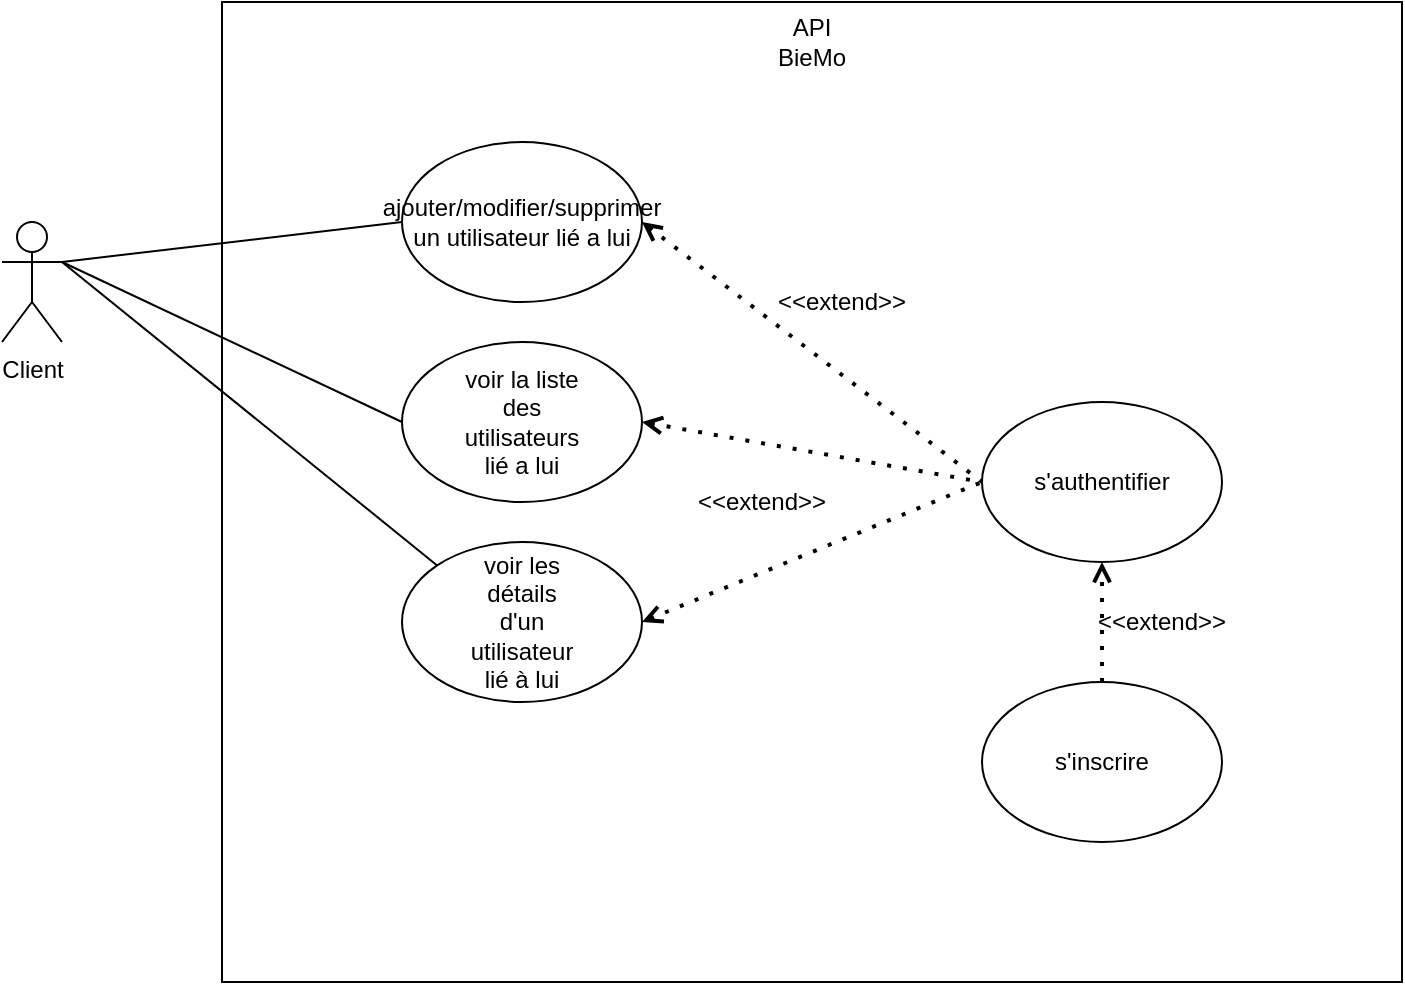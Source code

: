 <mxfile version="14.6.13" type="device"><diagram id="Y1YHzZ3po0RSqUTlyvwt" name="Page-1"><mxGraphModel dx="1422" dy="830" grid="1" gridSize="10" guides="1" tooltips="1" connect="1" arrows="1" fold="1" page="1" pageScale="1" pageWidth="827" pageHeight="1169" math="0" shadow="0"><root><mxCell id="0"/><mxCell id="1" parent="0"/><mxCell id="fZUhsQfP0iQ8e9Zni0b3-2" value="" style="rounded=0;whiteSpace=wrap;html=1;" vertex="1" parent="1"><mxGeometry x="170" y="40" width="590" height="490" as="geometry"/></mxCell><mxCell id="fZUhsQfP0iQ8e9Zni0b3-3" value="Client" style="shape=umlActor;verticalLabelPosition=bottom;verticalAlign=top;html=1;outlineConnect=0;" vertex="1" parent="1"><mxGeometry x="60" y="150" width="30" height="60" as="geometry"/></mxCell><mxCell id="fZUhsQfP0iQ8e9Zni0b3-4" value="" style="ellipse;whiteSpace=wrap;html=1;" vertex="1" parent="1"><mxGeometry x="260" y="110" width="120" height="80" as="geometry"/></mxCell><mxCell id="fZUhsQfP0iQ8e9Zni0b3-5" value="" style="ellipse;whiteSpace=wrap;html=1;" vertex="1" parent="1"><mxGeometry x="550" y="240" width="120" height="80" as="geometry"/></mxCell><mxCell id="fZUhsQfP0iQ8e9Zni0b3-6" value="" style="ellipse;whiteSpace=wrap;html=1;" vertex="1" parent="1"><mxGeometry x="260" y="310" width="120" height="80" as="geometry"/></mxCell><mxCell id="fZUhsQfP0iQ8e9Zni0b3-7" value="" style="endArrow=none;html=1;exitX=1;exitY=0.333;exitDx=0;exitDy=0;exitPerimeter=0;entryX=0;entryY=0;entryDx=0;entryDy=0;" edge="1" parent="1" source="fZUhsQfP0iQ8e9Zni0b3-3" target="fZUhsQfP0iQ8e9Zni0b3-6"><mxGeometry width="50" height="50" relative="1" as="geometry"><mxPoint x="320" y="420" as="sourcePoint"/><mxPoint x="370" y="370" as="targetPoint"/></mxGeometry></mxCell><mxCell id="fZUhsQfP0iQ8e9Zni0b3-8" value="" style="endArrow=none;html=1;exitX=1;exitY=0.333;exitDx=0;exitDy=0;exitPerimeter=0;entryX=0;entryY=0.5;entryDx=0;entryDy=0;" edge="1" parent="1" source="fZUhsQfP0iQ8e9Zni0b3-3" target="fZUhsQfP0iQ8e9Zni0b3-4"><mxGeometry width="50" height="50" relative="1" as="geometry"><mxPoint x="320" y="420" as="sourcePoint"/><mxPoint x="370" y="370" as="targetPoint"/></mxGeometry></mxCell><mxCell id="fZUhsQfP0iQ8e9Zni0b3-9" value="" style="ellipse;whiteSpace=wrap;html=1;" vertex="1" parent="1"><mxGeometry x="550" y="380" width="120" height="80" as="geometry"/></mxCell><mxCell id="fZUhsQfP0iQ8e9Zni0b3-10" value="" style="endArrow=open;dashed=1;html=1;dashPattern=1 3;strokeWidth=2;endFill=0;entryX=0.5;entryY=1;entryDx=0;entryDy=0;exitX=0.5;exitY=0;exitDx=0;exitDy=0;" edge="1" parent="1" source="fZUhsQfP0iQ8e9Zni0b3-9" target="fZUhsQfP0iQ8e9Zni0b3-5"><mxGeometry width="50" height="50" relative="1" as="geometry"><mxPoint x="320" y="420" as="sourcePoint"/><mxPoint x="370" y="370" as="targetPoint"/></mxGeometry></mxCell><mxCell id="fZUhsQfP0iQ8e9Zni0b3-12" value="" style="endArrow=none;dashed=1;html=1;dashPattern=1 3;strokeWidth=2;entryX=0;entryY=0.5;entryDx=0;entryDy=0;exitX=1;exitY=0.5;exitDx=0;exitDy=0;startArrow=open;startFill=0;" edge="1" parent="1" source="fZUhsQfP0iQ8e9Zni0b3-6" target="fZUhsQfP0iQ8e9Zni0b3-5"><mxGeometry width="50" height="50" relative="1" as="geometry"><mxPoint x="320" y="420" as="sourcePoint"/><mxPoint x="370" y="370" as="targetPoint"/></mxGeometry></mxCell><mxCell id="fZUhsQfP0iQ8e9Zni0b3-13" value="" style="endArrow=none;dashed=1;html=1;dashPattern=1 3;strokeWidth=2;entryX=0;entryY=0.5;entryDx=0;entryDy=0;exitX=1;exitY=0.5;exitDx=0;exitDy=0;endFill=0;startArrow=open;startFill=0;" edge="1" parent="1" source="fZUhsQfP0iQ8e9Zni0b3-4" target="fZUhsQfP0iQ8e9Zni0b3-5"><mxGeometry width="50" height="50" relative="1" as="geometry"><mxPoint x="320" y="420" as="sourcePoint"/><mxPoint x="370" y="370" as="targetPoint"/></mxGeometry></mxCell><mxCell id="fZUhsQfP0iQ8e9Zni0b3-14" value="ajouter/modifier/supprimer un utilisateur lié a lui" style="text;html=1;strokeColor=none;fillColor=none;align=center;verticalAlign=middle;whiteSpace=wrap;rounded=0;" vertex="1" parent="1"><mxGeometry x="290" y="140" width="60" height="20" as="geometry"/></mxCell><mxCell id="fZUhsQfP0iQ8e9Zni0b3-15" value="voir les détails d'un utilisateur lié à lui" style="text;html=1;strokeColor=none;fillColor=none;align=center;verticalAlign=middle;whiteSpace=wrap;rounded=0;" vertex="1" parent="1"><mxGeometry x="295" y="340" width="50" height="20" as="geometry"/></mxCell><mxCell id="fZUhsQfP0iQ8e9Zni0b3-17" value="s'authentifier" style="text;html=1;strokeColor=none;fillColor=none;align=center;verticalAlign=middle;whiteSpace=wrap;rounded=0;" vertex="1" parent="1"><mxGeometry x="590" y="270" width="40" height="20" as="geometry"/></mxCell><mxCell id="fZUhsQfP0iQ8e9Zni0b3-19" value="s'inscrire" style="text;html=1;strokeColor=none;fillColor=none;align=center;verticalAlign=middle;whiteSpace=wrap;rounded=0;" vertex="1" parent="1"><mxGeometry x="590" y="410" width="40" height="20" as="geometry"/></mxCell><mxCell id="fZUhsQfP0iQ8e9Zni0b3-24" value="&amp;lt;&amp;lt;extend&amp;gt;&amp;gt;" style="text;html=1;strokeColor=none;fillColor=none;align=center;verticalAlign=middle;whiteSpace=wrap;rounded=0;" vertex="1" parent="1"><mxGeometry x="620" y="340" width="40" height="20" as="geometry"/></mxCell><mxCell id="fZUhsQfP0iQ8e9Zni0b3-26" value="&amp;lt;&amp;lt;extend&amp;gt;&amp;gt;" style="text;html=1;strokeColor=none;fillColor=none;align=center;verticalAlign=middle;whiteSpace=wrap;rounded=0;" vertex="1" parent="1"><mxGeometry x="460" y="180" width="40" height="20" as="geometry"/></mxCell><mxCell id="fZUhsQfP0iQ8e9Zni0b3-28" value="&amp;lt;&amp;lt;extend&amp;gt;&amp;gt;" style="text;html=1;strokeColor=none;fillColor=none;align=center;verticalAlign=middle;whiteSpace=wrap;rounded=0;" vertex="1" parent="1"><mxGeometry x="420" y="280" width="40" height="20" as="geometry"/></mxCell><mxCell id="fZUhsQfP0iQ8e9Zni0b3-29" value="API BieMo" style="text;html=1;strokeColor=none;fillColor=none;align=center;verticalAlign=middle;whiteSpace=wrap;rounded=0;" vertex="1" parent="1"><mxGeometry x="445" y="50" width="40" height="20" as="geometry"/></mxCell><mxCell id="fZUhsQfP0iQ8e9Zni0b3-33" value="" style="ellipse;whiteSpace=wrap;html=1;" vertex="1" parent="1"><mxGeometry x="260" y="210" width="120" height="80" as="geometry"/></mxCell><mxCell id="fZUhsQfP0iQ8e9Zni0b3-34" value="" style="endArrow=none;html=1;exitX=0;exitY=0.5;exitDx=0;exitDy=0;" edge="1" parent="1" source="fZUhsQfP0iQ8e9Zni0b3-33"><mxGeometry width="50" height="50" relative="1" as="geometry"><mxPoint x="660" y="310" as="sourcePoint"/><mxPoint x="90" y="170" as="targetPoint"/></mxGeometry></mxCell><mxCell id="fZUhsQfP0iQ8e9Zni0b3-35" value="" style="endArrow=none;dashed=1;html=1;dashPattern=1 3;strokeWidth=2;entryX=0;entryY=0.5;entryDx=0;entryDy=0;exitX=1;exitY=0.5;exitDx=0;exitDy=0;endFill=0;startArrow=open;startFill=0;" edge="1" parent="1" source="fZUhsQfP0iQ8e9Zni0b3-33" target="fZUhsQfP0iQ8e9Zni0b3-5"><mxGeometry width="50" height="50" relative="1" as="geometry"><mxPoint x="390" y="160" as="sourcePoint"/><mxPoint x="560" y="290" as="targetPoint"/></mxGeometry></mxCell><mxCell id="fZUhsQfP0iQ8e9Zni0b3-36" value="voir la liste des utilisateurs lié a lui" style="text;html=1;strokeColor=none;fillColor=none;align=center;verticalAlign=middle;whiteSpace=wrap;rounded=0;" vertex="1" parent="1"><mxGeometry x="290" y="240" width="60" height="20" as="geometry"/></mxCell></root></mxGraphModel></diagram></mxfile>